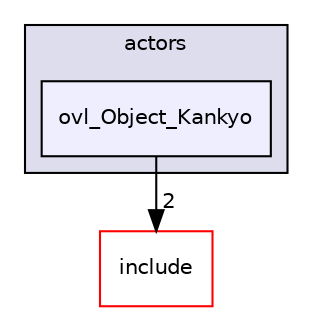 digraph "src/overlays/actors/ovl_Object_Kankyo" {
  compound=true
  node [ fontsize="10", fontname="Helvetica"];
  edge [ labelfontsize="10", labelfontname="Helvetica"];
  subgraph clusterdir_e93473484be31ce7bcb356bd643a22f8 {
    graph [ bgcolor="#ddddee", pencolor="black", label="actors" fontname="Helvetica", fontsize="10", URL="dir_e93473484be31ce7bcb356bd643a22f8.html"]
  dir_19431a5a2f6037c05e548bc45c6b3c75 [shape=box, label="ovl_Object_Kankyo", style="filled", fillcolor="#eeeeff", pencolor="black", URL="dir_19431a5a2f6037c05e548bc45c6b3c75.html"];
  }
  dir_d44c64559bbebec7f509842c48db8b23 [shape=box label="include" fillcolor="white" style="filled" color="red" URL="dir_d44c64559bbebec7f509842c48db8b23.html"];
  dir_19431a5a2f6037c05e548bc45c6b3c75->dir_d44c64559bbebec7f509842c48db8b23 [headlabel="2", labeldistance=1.5 headhref="dir_000431_000000.html"];
}
